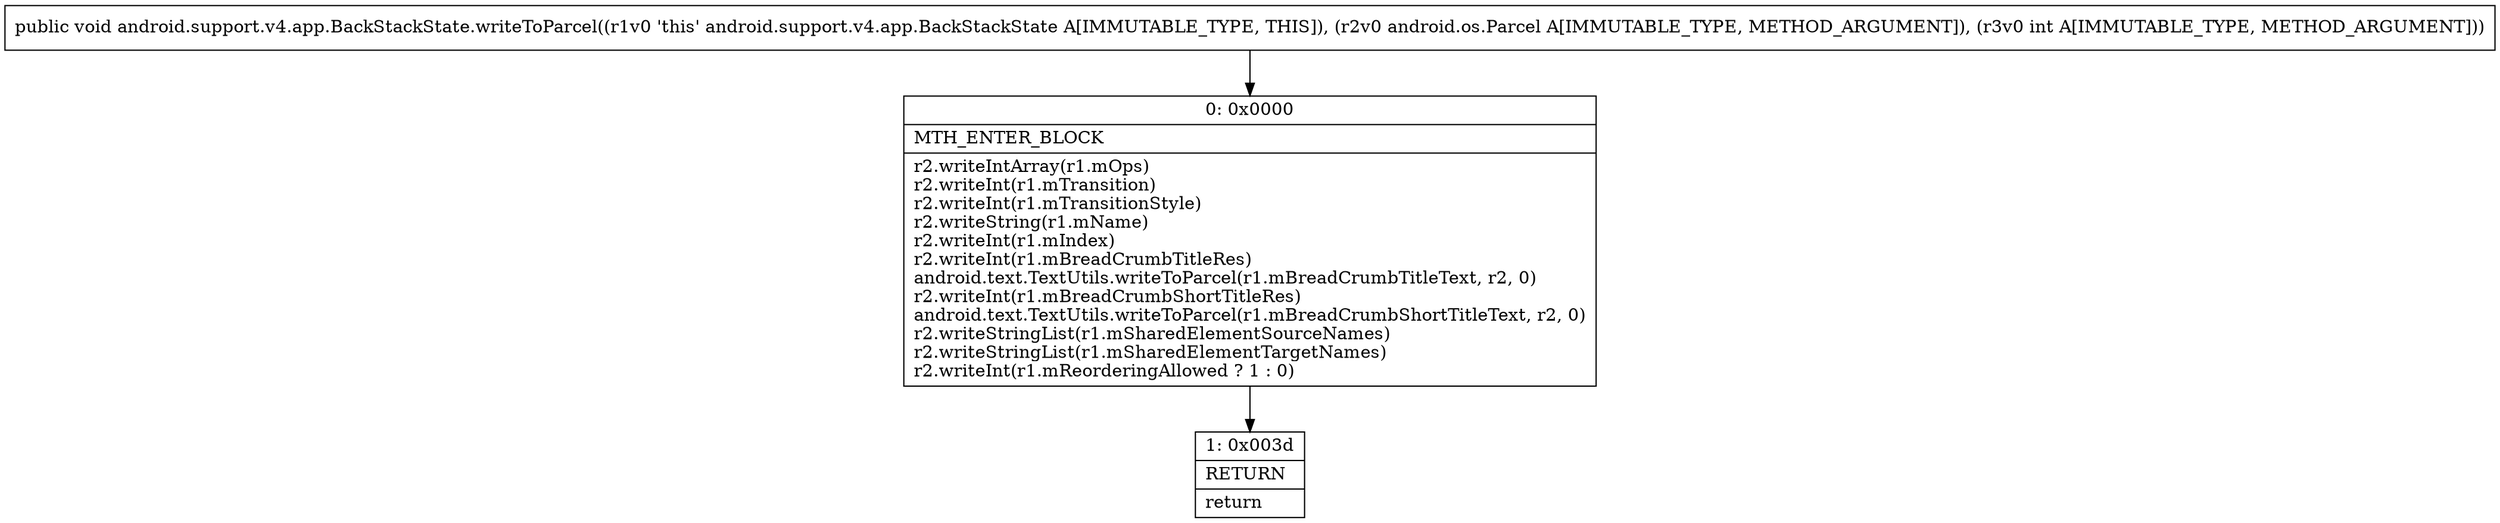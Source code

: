 digraph "CFG forandroid.support.v4.app.BackStackState.writeToParcel(Landroid\/os\/Parcel;I)V" {
Node_0 [shape=record,label="{0\:\ 0x0000|MTH_ENTER_BLOCK\l|r2.writeIntArray(r1.mOps)\lr2.writeInt(r1.mTransition)\lr2.writeInt(r1.mTransitionStyle)\lr2.writeString(r1.mName)\lr2.writeInt(r1.mIndex)\lr2.writeInt(r1.mBreadCrumbTitleRes)\landroid.text.TextUtils.writeToParcel(r1.mBreadCrumbTitleText, r2, 0)\lr2.writeInt(r1.mBreadCrumbShortTitleRes)\landroid.text.TextUtils.writeToParcel(r1.mBreadCrumbShortTitleText, r2, 0)\lr2.writeStringList(r1.mSharedElementSourceNames)\lr2.writeStringList(r1.mSharedElementTargetNames)\lr2.writeInt(r1.mReorderingAllowed ? 1 : 0)\l}"];
Node_1 [shape=record,label="{1\:\ 0x003d|RETURN\l|return\l}"];
MethodNode[shape=record,label="{public void android.support.v4.app.BackStackState.writeToParcel((r1v0 'this' android.support.v4.app.BackStackState A[IMMUTABLE_TYPE, THIS]), (r2v0 android.os.Parcel A[IMMUTABLE_TYPE, METHOD_ARGUMENT]), (r3v0 int A[IMMUTABLE_TYPE, METHOD_ARGUMENT])) }"];
MethodNode -> Node_0;
Node_0 -> Node_1;
}

